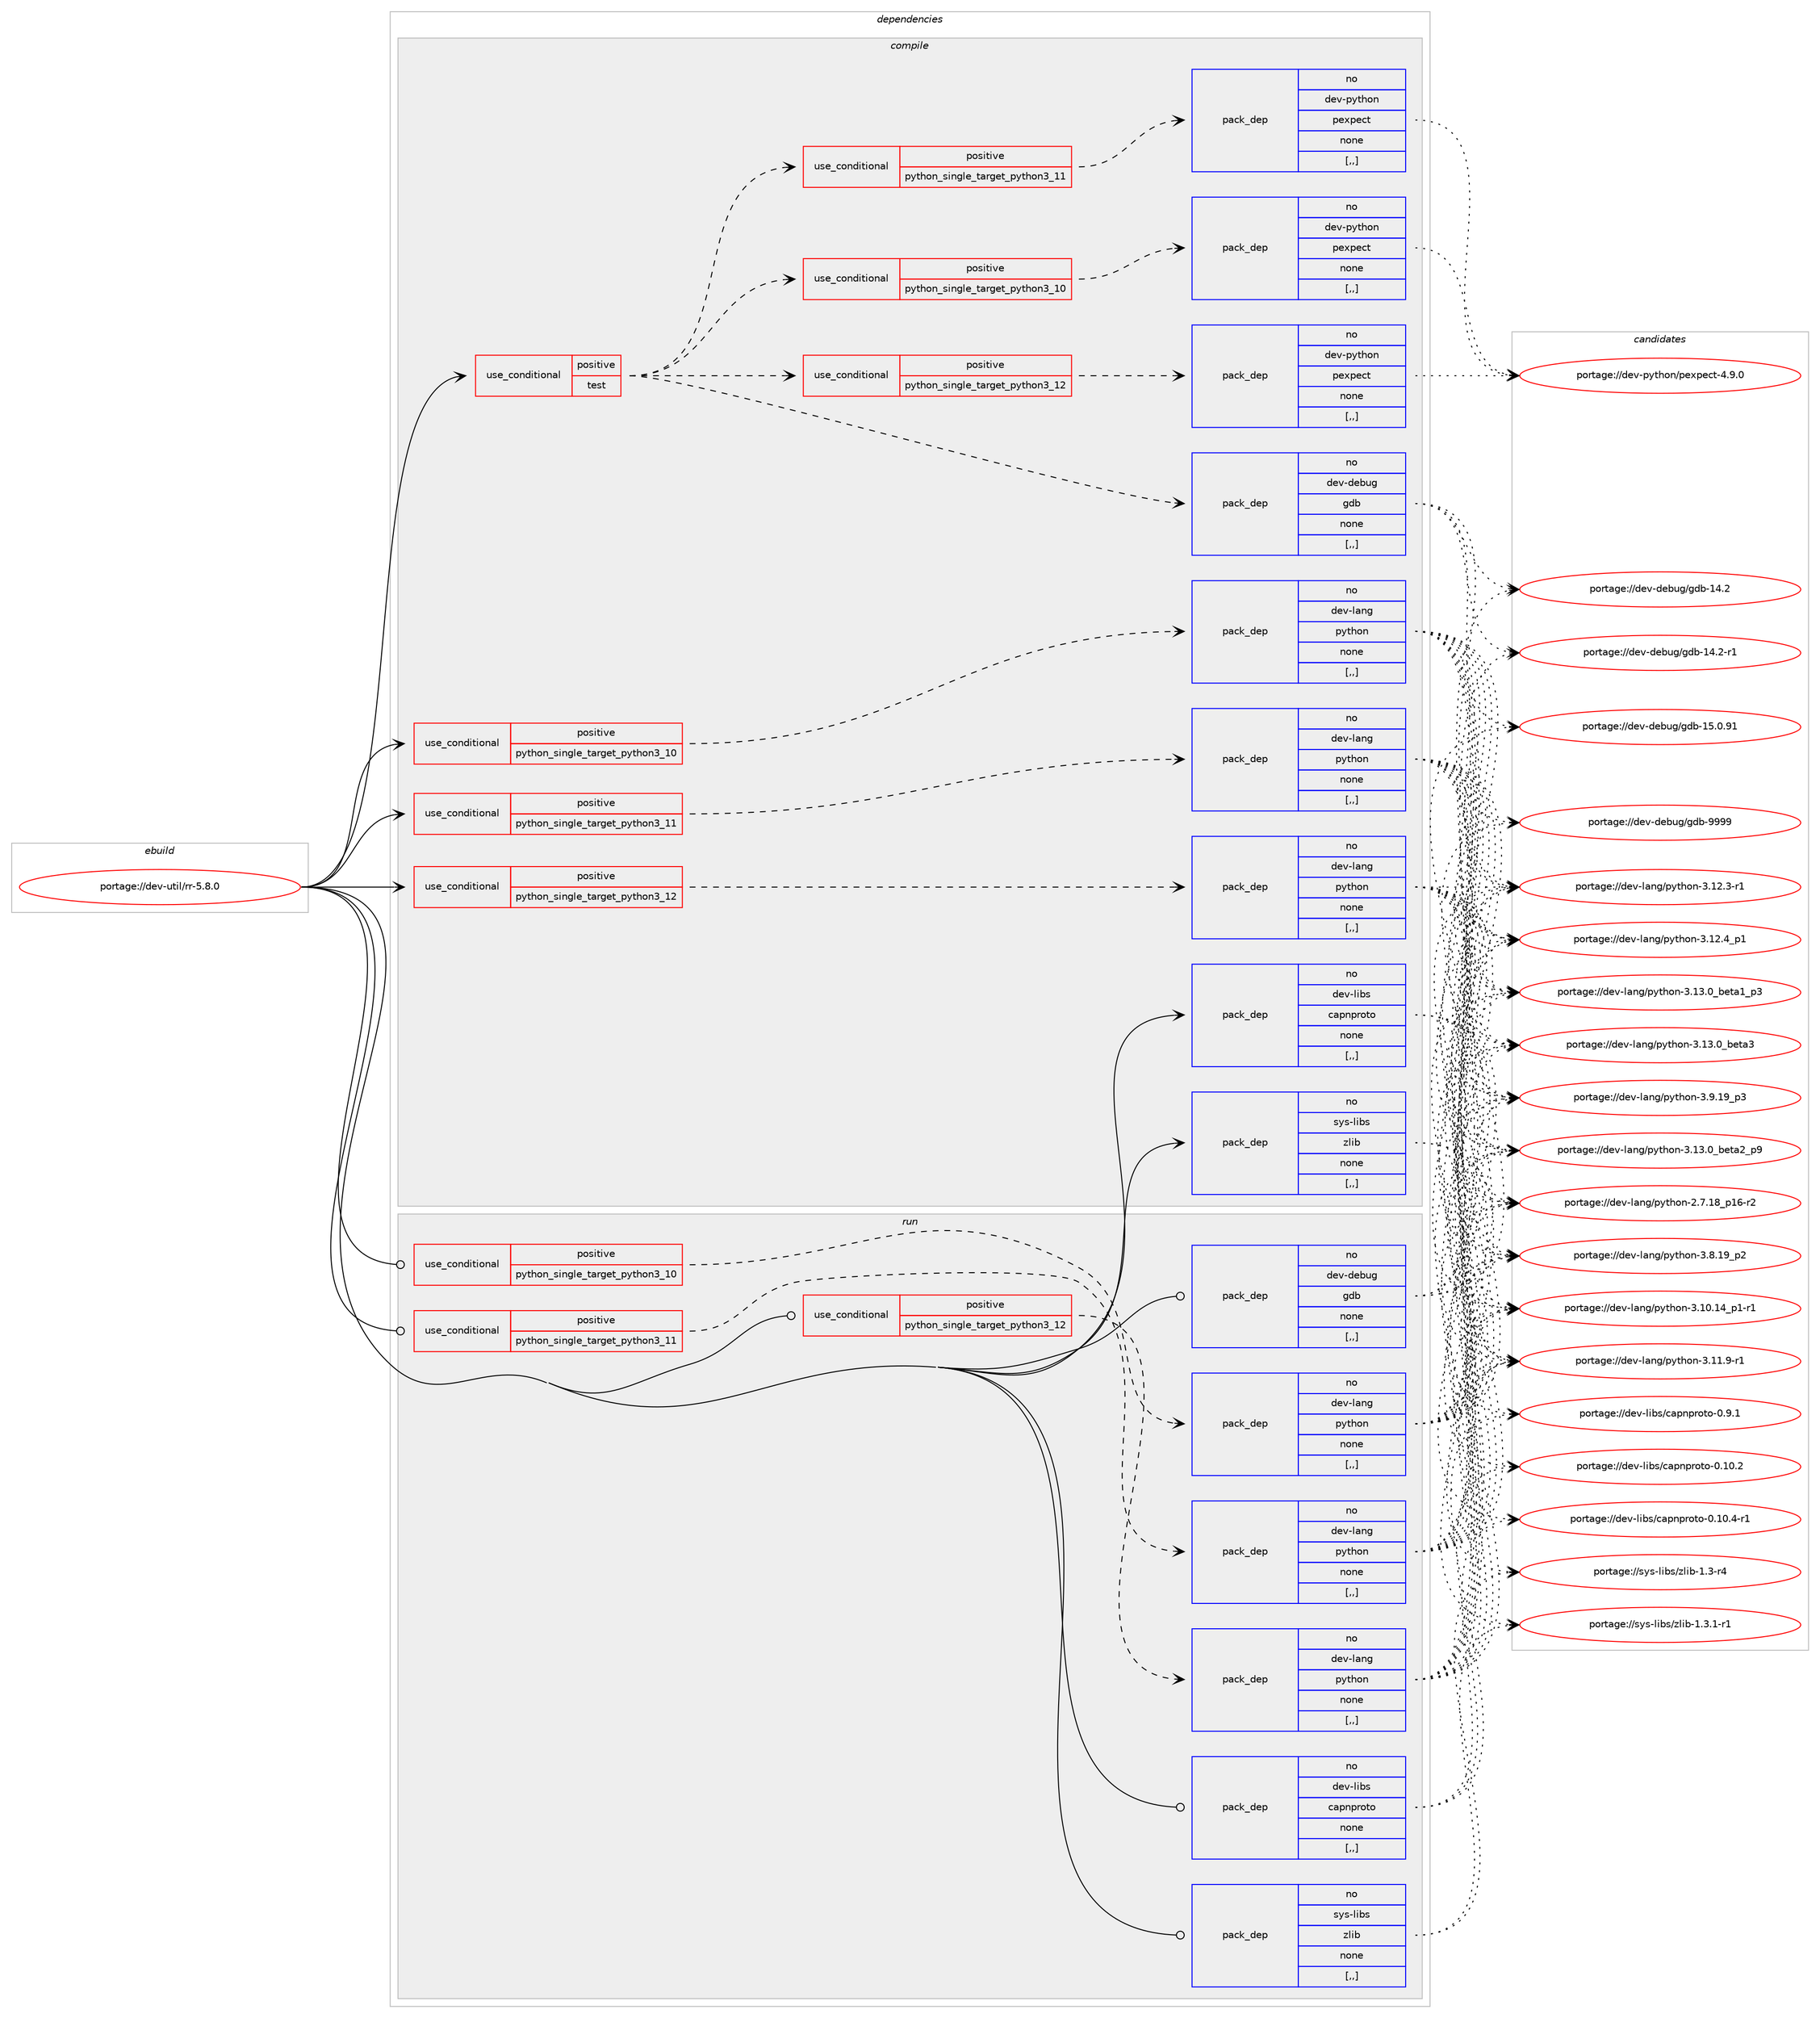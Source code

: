 digraph prolog {

# *************
# Graph options
# *************

newrank=true;
concentrate=true;
compound=true;
graph [rankdir=LR,fontname=Helvetica,fontsize=10,ranksep=1.5];#, ranksep=2.5, nodesep=0.2];
edge  [arrowhead=vee];
node  [fontname=Helvetica,fontsize=10];

# **********
# The ebuild
# **********

subgraph cluster_leftcol {
color=gray;
rank=same;
label=<<i>ebuild</i>>;
id [label="portage://dev-util/rr-5.8.0", color=red, width=4, href="../dev-util/rr-5.8.0.svg"];
}

# ****************
# The dependencies
# ****************

subgraph cluster_midcol {
color=gray;
label=<<i>dependencies</i>>;
subgraph cluster_compile {
fillcolor="#eeeeee";
style=filled;
label=<<i>compile</i>>;
subgraph cond60274 {
dependency214982 [label=<<TABLE BORDER="0" CELLBORDER="1" CELLSPACING="0" CELLPADDING="4"><TR><TD ROWSPAN="3" CELLPADDING="10">use_conditional</TD></TR><TR><TD>positive</TD></TR><TR><TD>python_single_target_python3_10</TD></TR></TABLE>>, shape=none, color=red];
subgraph pack153287 {
dependency214983 [label=<<TABLE BORDER="0" CELLBORDER="1" CELLSPACING="0" CELLPADDING="4" WIDTH="220"><TR><TD ROWSPAN="6" CELLPADDING="30">pack_dep</TD></TR><TR><TD WIDTH="110">no</TD></TR><TR><TD>dev-lang</TD></TR><TR><TD>python</TD></TR><TR><TD>none</TD></TR><TR><TD>[,,]</TD></TR></TABLE>>, shape=none, color=blue];
}
dependency214982:e -> dependency214983:w [weight=20,style="dashed",arrowhead="vee"];
}
id:e -> dependency214982:w [weight=20,style="solid",arrowhead="vee"];
subgraph cond60275 {
dependency214984 [label=<<TABLE BORDER="0" CELLBORDER="1" CELLSPACING="0" CELLPADDING="4"><TR><TD ROWSPAN="3" CELLPADDING="10">use_conditional</TD></TR><TR><TD>positive</TD></TR><TR><TD>python_single_target_python3_11</TD></TR></TABLE>>, shape=none, color=red];
subgraph pack153288 {
dependency214985 [label=<<TABLE BORDER="0" CELLBORDER="1" CELLSPACING="0" CELLPADDING="4" WIDTH="220"><TR><TD ROWSPAN="6" CELLPADDING="30">pack_dep</TD></TR><TR><TD WIDTH="110">no</TD></TR><TR><TD>dev-lang</TD></TR><TR><TD>python</TD></TR><TR><TD>none</TD></TR><TR><TD>[,,]</TD></TR></TABLE>>, shape=none, color=blue];
}
dependency214984:e -> dependency214985:w [weight=20,style="dashed",arrowhead="vee"];
}
id:e -> dependency214984:w [weight=20,style="solid",arrowhead="vee"];
subgraph cond60276 {
dependency214986 [label=<<TABLE BORDER="0" CELLBORDER="1" CELLSPACING="0" CELLPADDING="4"><TR><TD ROWSPAN="3" CELLPADDING="10">use_conditional</TD></TR><TR><TD>positive</TD></TR><TR><TD>python_single_target_python3_12</TD></TR></TABLE>>, shape=none, color=red];
subgraph pack153289 {
dependency214987 [label=<<TABLE BORDER="0" CELLBORDER="1" CELLSPACING="0" CELLPADDING="4" WIDTH="220"><TR><TD ROWSPAN="6" CELLPADDING="30">pack_dep</TD></TR><TR><TD WIDTH="110">no</TD></TR><TR><TD>dev-lang</TD></TR><TR><TD>python</TD></TR><TR><TD>none</TD></TR><TR><TD>[,,]</TD></TR></TABLE>>, shape=none, color=blue];
}
dependency214986:e -> dependency214987:w [weight=20,style="dashed",arrowhead="vee"];
}
id:e -> dependency214986:w [weight=20,style="solid",arrowhead="vee"];
subgraph cond60277 {
dependency214988 [label=<<TABLE BORDER="0" CELLBORDER="1" CELLSPACING="0" CELLPADDING="4"><TR><TD ROWSPAN="3" CELLPADDING="10">use_conditional</TD></TR><TR><TD>positive</TD></TR><TR><TD>test</TD></TR></TABLE>>, shape=none, color=red];
subgraph cond60278 {
dependency214989 [label=<<TABLE BORDER="0" CELLBORDER="1" CELLSPACING="0" CELLPADDING="4"><TR><TD ROWSPAN="3" CELLPADDING="10">use_conditional</TD></TR><TR><TD>positive</TD></TR><TR><TD>python_single_target_python3_10</TD></TR></TABLE>>, shape=none, color=red];
subgraph pack153290 {
dependency214990 [label=<<TABLE BORDER="0" CELLBORDER="1" CELLSPACING="0" CELLPADDING="4" WIDTH="220"><TR><TD ROWSPAN="6" CELLPADDING="30">pack_dep</TD></TR><TR><TD WIDTH="110">no</TD></TR><TR><TD>dev-python</TD></TR><TR><TD>pexpect</TD></TR><TR><TD>none</TD></TR><TR><TD>[,,]</TD></TR></TABLE>>, shape=none, color=blue];
}
dependency214989:e -> dependency214990:w [weight=20,style="dashed",arrowhead="vee"];
}
dependency214988:e -> dependency214989:w [weight=20,style="dashed",arrowhead="vee"];
subgraph cond60279 {
dependency214991 [label=<<TABLE BORDER="0" CELLBORDER="1" CELLSPACING="0" CELLPADDING="4"><TR><TD ROWSPAN="3" CELLPADDING="10">use_conditional</TD></TR><TR><TD>positive</TD></TR><TR><TD>python_single_target_python3_11</TD></TR></TABLE>>, shape=none, color=red];
subgraph pack153291 {
dependency214992 [label=<<TABLE BORDER="0" CELLBORDER="1" CELLSPACING="0" CELLPADDING="4" WIDTH="220"><TR><TD ROWSPAN="6" CELLPADDING="30">pack_dep</TD></TR><TR><TD WIDTH="110">no</TD></TR><TR><TD>dev-python</TD></TR><TR><TD>pexpect</TD></TR><TR><TD>none</TD></TR><TR><TD>[,,]</TD></TR></TABLE>>, shape=none, color=blue];
}
dependency214991:e -> dependency214992:w [weight=20,style="dashed",arrowhead="vee"];
}
dependency214988:e -> dependency214991:w [weight=20,style="dashed",arrowhead="vee"];
subgraph cond60280 {
dependency214993 [label=<<TABLE BORDER="0" CELLBORDER="1" CELLSPACING="0" CELLPADDING="4"><TR><TD ROWSPAN="3" CELLPADDING="10">use_conditional</TD></TR><TR><TD>positive</TD></TR><TR><TD>python_single_target_python3_12</TD></TR></TABLE>>, shape=none, color=red];
subgraph pack153292 {
dependency214994 [label=<<TABLE BORDER="0" CELLBORDER="1" CELLSPACING="0" CELLPADDING="4" WIDTH="220"><TR><TD ROWSPAN="6" CELLPADDING="30">pack_dep</TD></TR><TR><TD WIDTH="110">no</TD></TR><TR><TD>dev-python</TD></TR><TR><TD>pexpect</TD></TR><TR><TD>none</TD></TR><TR><TD>[,,]</TD></TR></TABLE>>, shape=none, color=blue];
}
dependency214993:e -> dependency214994:w [weight=20,style="dashed",arrowhead="vee"];
}
dependency214988:e -> dependency214993:w [weight=20,style="dashed",arrowhead="vee"];
subgraph pack153293 {
dependency214995 [label=<<TABLE BORDER="0" CELLBORDER="1" CELLSPACING="0" CELLPADDING="4" WIDTH="220"><TR><TD ROWSPAN="6" CELLPADDING="30">pack_dep</TD></TR><TR><TD WIDTH="110">no</TD></TR><TR><TD>dev-debug</TD></TR><TR><TD>gdb</TD></TR><TR><TD>none</TD></TR><TR><TD>[,,]</TD></TR></TABLE>>, shape=none, color=blue];
}
dependency214988:e -> dependency214995:w [weight=20,style="dashed",arrowhead="vee"];
}
id:e -> dependency214988:w [weight=20,style="solid",arrowhead="vee"];
subgraph pack153294 {
dependency214996 [label=<<TABLE BORDER="0" CELLBORDER="1" CELLSPACING="0" CELLPADDING="4" WIDTH="220"><TR><TD ROWSPAN="6" CELLPADDING="30">pack_dep</TD></TR><TR><TD WIDTH="110">no</TD></TR><TR><TD>dev-libs</TD></TR><TR><TD>capnproto</TD></TR><TR><TD>none</TD></TR><TR><TD>[,,]</TD></TR></TABLE>>, shape=none, color=blue];
}
id:e -> dependency214996:w [weight=20,style="solid",arrowhead="vee"];
subgraph pack153295 {
dependency214997 [label=<<TABLE BORDER="0" CELLBORDER="1" CELLSPACING="0" CELLPADDING="4" WIDTH="220"><TR><TD ROWSPAN="6" CELLPADDING="30">pack_dep</TD></TR><TR><TD WIDTH="110">no</TD></TR><TR><TD>sys-libs</TD></TR><TR><TD>zlib</TD></TR><TR><TD>none</TD></TR><TR><TD>[,,]</TD></TR></TABLE>>, shape=none, color=blue];
}
id:e -> dependency214997:w [weight=20,style="solid",arrowhead="vee"];
}
subgraph cluster_compileandrun {
fillcolor="#eeeeee";
style=filled;
label=<<i>compile and run</i>>;
}
subgraph cluster_run {
fillcolor="#eeeeee";
style=filled;
label=<<i>run</i>>;
subgraph cond60281 {
dependency214998 [label=<<TABLE BORDER="0" CELLBORDER="1" CELLSPACING="0" CELLPADDING="4"><TR><TD ROWSPAN="3" CELLPADDING="10">use_conditional</TD></TR><TR><TD>positive</TD></TR><TR><TD>python_single_target_python3_10</TD></TR></TABLE>>, shape=none, color=red];
subgraph pack153296 {
dependency214999 [label=<<TABLE BORDER="0" CELLBORDER="1" CELLSPACING="0" CELLPADDING="4" WIDTH="220"><TR><TD ROWSPAN="6" CELLPADDING="30">pack_dep</TD></TR><TR><TD WIDTH="110">no</TD></TR><TR><TD>dev-lang</TD></TR><TR><TD>python</TD></TR><TR><TD>none</TD></TR><TR><TD>[,,]</TD></TR></TABLE>>, shape=none, color=blue];
}
dependency214998:e -> dependency214999:w [weight=20,style="dashed",arrowhead="vee"];
}
id:e -> dependency214998:w [weight=20,style="solid",arrowhead="odot"];
subgraph cond60282 {
dependency215000 [label=<<TABLE BORDER="0" CELLBORDER="1" CELLSPACING="0" CELLPADDING="4"><TR><TD ROWSPAN="3" CELLPADDING="10">use_conditional</TD></TR><TR><TD>positive</TD></TR><TR><TD>python_single_target_python3_11</TD></TR></TABLE>>, shape=none, color=red];
subgraph pack153297 {
dependency215001 [label=<<TABLE BORDER="0" CELLBORDER="1" CELLSPACING="0" CELLPADDING="4" WIDTH="220"><TR><TD ROWSPAN="6" CELLPADDING="30">pack_dep</TD></TR><TR><TD WIDTH="110">no</TD></TR><TR><TD>dev-lang</TD></TR><TR><TD>python</TD></TR><TR><TD>none</TD></TR><TR><TD>[,,]</TD></TR></TABLE>>, shape=none, color=blue];
}
dependency215000:e -> dependency215001:w [weight=20,style="dashed",arrowhead="vee"];
}
id:e -> dependency215000:w [weight=20,style="solid",arrowhead="odot"];
subgraph cond60283 {
dependency215002 [label=<<TABLE BORDER="0" CELLBORDER="1" CELLSPACING="0" CELLPADDING="4"><TR><TD ROWSPAN="3" CELLPADDING="10">use_conditional</TD></TR><TR><TD>positive</TD></TR><TR><TD>python_single_target_python3_12</TD></TR></TABLE>>, shape=none, color=red];
subgraph pack153298 {
dependency215003 [label=<<TABLE BORDER="0" CELLBORDER="1" CELLSPACING="0" CELLPADDING="4" WIDTH="220"><TR><TD ROWSPAN="6" CELLPADDING="30">pack_dep</TD></TR><TR><TD WIDTH="110">no</TD></TR><TR><TD>dev-lang</TD></TR><TR><TD>python</TD></TR><TR><TD>none</TD></TR><TR><TD>[,,]</TD></TR></TABLE>>, shape=none, color=blue];
}
dependency215002:e -> dependency215003:w [weight=20,style="dashed",arrowhead="vee"];
}
id:e -> dependency215002:w [weight=20,style="solid",arrowhead="odot"];
subgraph pack153299 {
dependency215004 [label=<<TABLE BORDER="0" CELLBORDER="1" CELLSPACING="0" CELLPADDING="4" WIDTH="220"><TR><TD ROWSPAN="6" CELLPADDING="30">pack_dep</TD></TR><TR><TD WIDTH="110">no</TD></TR><TR><TD>dev-debug</TD></TR><TR><TD>gdb</TD></TR><TR><TD>none</TD></TR><TR><TD>[,,]</TD></TR></TABLE>>, shape=none, color=blue];
}
id:e -> dependency215004:w [weight=20,style="solid",arrowhead="odot"];
subgraph pack153300 {
dependency215005 [label=<<TABLE BORDER="0" CELLBORDER="1" CELLSPACING="0" CELLPADDING="4" WIDTH="220"><TR><TD ROWSPAN="6" CELLPADDING="30">pack_dep</TD></TR><TR><TD WIDTH="110">no</TD></TR><TR><TD>dev-libs</TD></TR><TR><TD>capnproto</TD></TR><TR><TD>none</TD></TR><TR><TD>[,,]</TD></TR></TABLE>>, shape=none, color=blue];
}
id:e -> dependency215005:w [weight=20,style="solid",arrowhead="odot"];
subgraph pack153301 {
dependency215006 [label=<<TABLE BORDER="0" CELLBORDER="1" CELLSPACING="0" CELLPADDING="4" WIDTH="220"><TR><TD ROWSPAN="6" CELLPADDING="30">pack_dep</TD></TR><TR><TD WIDTH="110">no</TD></TR><TR><TD>sys-libs</TD></TR><TR><TD>zlib</TD></TR><TR><TD>none</TD></TR><TR><TD>[,,]</TD></TR></TABLE>>, shape=none, color=blue];
}
id:e -> dependency215006:w [weight=20,style="solid",arrowhead="odot"];
}
}

# **************
# The candidates
# **************

subgraph cluster_choices {
rank=same;
color=gray;
label=<<i>candidates</i>>;

subgraph choice153287 {
color=black;
nodesep=1;
choice100101118451089711010347112121116104111110455046554649569511249544511450 [label="portage://dev-lang/python-2.7.18_p16-r2", color=red, width=4,href="../dev-lang/python-2.7.18_p16-r2.svg"];
choice100101118451089711010347112121116104111110455146494846495295112494511449 [label="portage://dev-lang/python-3.10.14_p1-r1", color=red, width=4,href="../dev-lang/python-3.10.14_p1-r1.svg"];
choice100101118451089711010347112121116104111110455146494946574511449 [label="portage://dev-lang/python-3.11.9-r1", color=red, width=4,href="../dev-lang/python-3.11.9-r1.svg"];
choice100101118451089711010347112121116104111110455146495046514511449 [label="portage://dev-lang/python-3.12.3-r1", color=red, width=4,href="../dev-lang/python-3.12.3-r1.svg"];
choice100101118451089711010347112121116104111110455146495046529511249 [label="portage://dev-lang/python-3.12.4_p1", color=red, width=4,href="../dev-lang/python-3.12.4_p1.svg"];
choice10010111845108971101034711212111610411111045514649514648959810111697499511251 [label="portage://dev-lang/python-3.13.0_beta1_p3", color=red, width=4,href="../dev-lang/python-3.13.0_beta1_p3.svg"];
choice10010111845108971101034711212111610411111045514649514648959810111697509511257 [label="portage://dev-lang/python-3.13.0_beta2_p9", color=red, width=4,href="../dev-lang/python-3.13.0_beta2_p9.svg"];
choice1001011184510897110103471121211161041111104551464951464895981011169751 [label="portage://dev-lang/python-3.13.0_beta3", color=red, width=4,href="../dev-lang/python-3.13.0_beta3.svg"];
choice100101118451089711010347112121116104111110455146564649579511250 [label="portage://dev-lang/python-3.8.19_p2", color=red, width=4,href="../dev-lang/python-3.8.19_p2.svg"];
choice100101118451089711010347112121116104111110455146574649579511251 [label="portage://dev-lang/python-3.9.19_p3", color=red, width=4,href="../dev-lang/python-3.9.19_p3.svg"];
dependency214983:e -> choice100101118451089711010347112121116104111110455046554649569511249544511450:w [style=dotted,weight="100"];
dependency214983:e -> choice100101118451089711010347112121116104111110455146494846495295112494511449:w [style=dotted,weight="100"];
dependency214983:e -> choice100101118451089711010347112121116104111110455146494946574511449:w [style=dotted,weight="100"];
dependency214983:e -> choice100101118451089711010347112121116104111110455146495046514511449:w [style=dotted,weight="100"];
dependency214983:e -> choice100101118451089711010347112121116104111110455146495046529511249:w [style=dotted,weight="100"];
dependency214983:e -> choice10010111845108971101034711212111610411111045514649514648959810111697499511251:w [style=dotted,weight="100"];
dependency214983:e -> choice10010111845108971101034711212111610411111045514649514648959810111697509511257:w [style=dotted,weight="100"];
dependency214983:e -> choice1001011184510897110103471121211161041111104551464951464895981011169751:w [style=dotted,weight="100"];
dependency214983:e -> choice100101118451089711010347112121116104111110455146564649579511250:w [style=dotted,weight="100"];
dependency214983:e -> choice100101118451089711010347112121116104111110455146574649579511251:w [style=dotted,weight="100"];
}
subgraph choice153288 {
color=black;
nodesep=1;
choice100101118451089711010347112121116104111110455046554649569511249544511450 [label="portage://dev-lang/python-2.7.18_p16-r2", color=red, width=4,href="../dev-lang/python-2.7.18_p16-r2.svg"];
choice100101118451089711010347112121116104111110455146494846495295112494511449 [label="portage://dev-lang/python-3.10.14_p1-r1", color=red, width=4,href="../dev-lang/python-3.10.14_p1-r1.svg"];
choice100101118451089711010347112121116104111110455146494946574511449 [label="portage://dev-lang/python-3.11.9-r1", color=red, width=4,href="../dev-lang/python-3.11.9-r1.svg"];
choice100101118451089711010347112121116104111110455146495046514511449 [label="portage://dev-lang/python-3.12.3-r1", color=red, width=4,href="../dev-lang/python-3.12.3-r1.svg"];
choice100101118451089711010347112121116104111110455146495046529511249 [label="portage://dev-lang/python-3.12.4_p1", color=red, width=4,href="../dev-lang/python-3.12.4_p1.svg"];
choice10010111845108971101034711212111610411111045514649514648959810111697499511251 [label="portage://dev-lang/python-3.13.0_beta1_p3", color=red, width=4,href="../dev-lang/python-3.13.0_beta1_p3.svg"];
choice10010111845108971101034711212111610411111045514649514648959810111697509511257 [label="portage://dev-lang/python-3.13.0_beta2_p9", color=red, width=4,href="../dev-lang/python-3.13.0_beta2_p9.svg"];
choice1001011184510897110103471121211161041111104551464951464895981011169751 [label="portage://dev-lang/python-3.13.0_beta3", color=red, width=4,href="../dev-lang/python-3.13.0_beta3.svg"];
choice100101118451089711010347112121116104111110455146564649579511250 [label="portage://dev-lang/python-3.8.19_p2", color=red, width=4,href="../dev-lang/python-3.8.19_p2.svg"];
choice100101118451089711010347112121116104111110455146574649579511251 [label="portage://dev-lang/python-3.9.19_p3", color=red, width=4,href="../dev-lang/python-3.9.19_p3.svg"];
dependency214985:e -> choice100101118451089711010347112121116104111110455046554649569511249544511450:w [style=dotted,weight="100"];
dependency214985:e -> choice100101118451089711010347112121116104111110455146494846495295112494511449:w [style=dotted,weight="100"];
dependency214985:e -> choice100101118451089711010347112121116104111110455146494946574511449:w [style=dotted,weight="100"];
dependency214985:e -> choice100101118451089711010347112121116104111110455146495046514511449:w [style=dotted,weight="100"];
dependency214985:e -> choice100101118451089711010347112121116104111110455146495046529511249:w [style=dotted,weight="100"];
dependency214985:e -> choice10010111845108971101034711212111610411111045514649514648959810111697499511251:w [style=dotted,weight="100"];
dependency214985:e -> choice10010111845108971101034711212111610411111045514649514648959810111697509511257:w [style=dotted,weight="100"];
dependency214985:e -> choice1001011184510897110103471121211161041111104551464951464895981011169751:w [style=dotted,weight="100"];
dependency214985:e -> choice100101118451089711010347112121116104111110455146564649579511250:w [style=dotted,weight="100"];
dependency214985:e -> choice100101118451089711010347112121116104111110455146574649579511251:w [style=dotted,weight="100"];
}
subgraph choice153289 {
color=black;
nodesep=1;
choice100101118451089711010347112121116104111110455046554649569511249544511450 [label="portage://dev-lang/python-2.7.18_p16-r2", color=red, width=4,href="../dev-lang/python-2.7.18_p16-r2.svg"];
choice100101118451089711010347112121116104111110455146494846495295112494511449 [label="portage://dev-lang/python-3.10.14_p1-r1", color=red, width=4,href="../dev-lang/python-3.10.14_p1-r1.svg"];
choice100101118451089711010347112121116104111110455146494946574511449 [label="portage://dev-lang/python-3.11.9-r1", color=red, width=4,href="../dev-lang/python-3.11.9-r1.svg"];
choice100101118451089711010347112121116104111110455146495046514511449 [label="portage://dev-lang/python-3.12.3-r1", color=red, width=4,href="../dev-lang/python-3.12.3-r1.svg"];
choice100101118451089711010347112121116104111110455146495046529511249 [label="portage://dev-lang/python-3.12.4_p1", color=red, width=4,href="../dev-lang/python-3.12.4_p1.svg"];
choice10010111845108971101034711212111610411111045514649514648959810111697499511251 [label="portage://dev-lang/python-3.13.0_beta1_p3", color=red, width=4,href="../dev-lang/python-3.13.0_beta1_p3.svg"];
choice10010111845108971101034711212111610411111045514649514648959810111697509511257 [label="portage://dev-lang/python-3.13.0_beta2_p9", color=red, width=4,href="../dev-lang/python-3.13.0_beta2_p9.svg"];
choice1001011184510897110103471121211161041111104551464951464895981011169751 [label="portage://dev-lang/python-3.13.0_beta3", color=red, width=4,href="../dev-lang/python-3.13.0_beta3.svg"];
choice100101118451089711010347112121116104111110455146564649579511250 [label="portage://dev-lang/python-3.8.19_p2", color=red, width=4,href="../dev-lang/python-3.8.19_p2.svg"];
choice100101118451089711010347112121116104111110455146574649579511251 [label="portage://dev-lang/python-3.9.19_p3", color=red, width=4,href="../dev-lang/python-3.9.19_p3.svg"];
dependency214987:e -> choice100101118451089711010347112121116104111110455046554649569511249544511450:w [style=dotted,weight="100"];
dependency214987:e -> choice100101118451089711010347112121116104111110455146494846495295112494511449:w [style=dotted,weight="100"];
dependency214987:e -> choice100101118451089711010347112121116104111110455146494946574511449:w [style=dotted,weight="100"];
dependency214987:e -> choice100101118451089711010347112121116104111110455146495046514511449:w [style=dotted,weight="100"];
dependency214987:e -> choice100101118451089711010347112121116104111110455146495046529511249:w [style=dotted,weight="100"];
dependency214987:e -> choice10010111845108971101034711212111610411111045514649514648959810111697499511251:w [style=dotted,weight="100"];
dependency214987:e -> choice10010111845108971101034711212111610411111045514649514648959810111697509511257:w [style=dotted,weight="100"];
dependency214987:e -> choice1001011184510897110103471121211161041111104551464951464895981011169751:w [style=dotted,weight="100"];
dependency214987:e -> choice100101118451089711010347112121116104111110455146564649579511250:w [style=dotted,weight="100"];
dependency214987:e -> choice100101118451089711010347112121116104111110455146574649579511251:w [style=dotted,weight="100"];
}
subgraph choice153290 {
color=black;
nodesep=1;
choice100101118451121211161041111104711210112011210199116455246574648 [label="portage://dev-python/pexpect-4.9.0", color=red, width=4,href="../dev-python/pexpect-4.9.0.svg"];
dependency214990:e -> choice100101118451121211161041111104711210112011210199116455246574648:w [style=dotted,weight="100"];
}
subgraph choice153291 {
color=black;
nodesep=1;
choice100101118451121211161041111104711210112011210199116455246574648 [label="portage://dev-python/pexpect-4.9.0", color=red, width=4,href="../dev-python/pexpect-4.9.0.svg"];
dependency214992:e -> choice100101118451121211161041111104711210112011210199116455246574648:w [style=dotted,weight="100"];
}
subgraph choice153292 {
color=black;
nodesep=1;
choice100101118451121211161041111104711210112011210199116455246574648 [label="portage://dev-python/pexpect-4.9.0", color=red, width=4,href="../dev-python/pexpect-4.9.0.svg"];
dependency214994:e -> choice100101118451121211161041111104711210112011210199116455246574648:w [style=dotted,weight="100"];
}
subgraph choice153293 {
color=black;
nodesep=1;
choice100101118451001019811710347103100984549524650 [label="portage://dev-debug/gdb-14.2", color=red, width=4,href="../dev-debug/gdb-14.2.svg"];
choice1001011184510010198117103471031009845495246504511449 [label="portage://dev-debug/gdb-14.2-r1", color=red, width=4,href="../dev-debug/gdb-14.2-r1.svg"];
choice100101118451001019811710347103100984549534648465749 [label="portage://dev-debug/gdb-15.0.91", color=red, width=4,href="../dev-debug/gdb-15.0.91.svg"];
choice100101118451001019811710347103100984557575757 [label="portage://dev-debug/gdb-9999", color=red, width=4,href="../dev-debug/gdb-9999.svg"];
dependency214995:e -> choice100101118451001019811710347103100984549524650:w [style=dotted,weight="100"];
dependency214995:e -> choice1001011184510010198117103471031009845495246504511449:w [style=dotted,weight="100"];
dependency214995:e -> choice100101118451001019811710347103100984549534648465749:w [style=dotted,weight="100"];
dependency214995:e -> choice100101118451001019811710347103100984557575757:w [style=dotted,weight="100"];
}
subgraph choice153294 {
color=black;
nodesep=1;
choice100101118451081059811547999711211011211411111611145484649484650 [label="portage://dev-libs/capnproto-0.10.2", color=red, width=4,href="../dev-libs/capnproto-0.10.2.svg"];
choice1001011184510810598115479997112110112114111116111454846494846524511449 [label="portage://dev-libs/capnproto-0.10.4-r1", color=red, width=4,href="../dev-libs/capnproto-0.10.4-r1.svg"];
choice1001011184510810598115479997112110112114111116111454846574649 [label="portage://dev-libs/capnproto-0.9.1", color=red, width=4,href="../dev-libs/capnproto-0.9.1.svg"];
dependency214996:e -> choice100101118451081059811547999711211011211411111611145484649484650:w [style=dotted,weight="100"];
dependency214996:e -> choice1001011184510810598115479997112110112114111116111454846494846524511449:w [style=dotted,weight="100"];
dependency214996:e -> choice1001011184510810598115479997112110112114111116111454846574649:w [style=dotted,weight="100"];
}
subgraph choice153295 {
color=black;
nodesep=1;
choice11512111545108105981154712210810598454946514511452 [label="portage://sys-libs/zlib-1.3-r4", color=red, width=4,href="../sys-libs/zlib-1.3-r4.svg"];
choice115121115451081059811547122108105984549465146494511449 [label="portage://sys-libs/zlib-1.3.1-r1", color=red, width=4,href="../sys-libs/zlib-1.3.1-r1.svg"];
dependency214997:e -> choice11512111545108105981154712210810598454946514511452:w [style=dotted,weight="100"];
dependency214997:e -> choice115121115451081059811547122108105984549465146494511449:w [style=dotted,weight="100"];
}
subgraph choice153296 {
color=black;
nodesep=1;
choice100101118451089711010347112121116104111110455046554649569511249544511450 [label="portage://dev-lang/python-2.7.18_p16-r2", color=red, width=4,href="../dev-lang/python-2.7.18_p16-r2.svg"];
choice100101118451089711010347112121116104111110455146494846495295112494511449 [label="portage://dev-lang/python-3.10.14_p1-r1", color=red, width=4,href="../dev-lang/python-3.10.14_p1-r1.svg"];
choice100101118451089711010347112121116104111110455146494946574511449 [label="portage://dev-lang/python-3.11.9-r1", color=red, width=4,href="../dev-lang/python-3.11.9-r1.svg"];
choice100101118451089711010347112121116104111110455146495046514511449 [label="portage://dev-lang/python-3.12.3-r1", color=red, width=4,href="../dev-lang/python-3.12.3-r1.svg"];
choice100101118451089711010347112121116104111110455146495046529511249 [label="portage://dev-lang/python-3.12.4_p1", color=red, width=4,href="../dev-lang/python-3.12.4_p1.svg"];
choice10010111845108971101034711212111610411111045514649514648959810111697499511251 [label="portage://dev-lang/python-3.13.0_beta1_p3", color=red, width=4,href="../dev-lang/python-3.13.0_beta1_p3.svg"];
choice10010111845108971101034711212111610411111045514649514648959810111697509511257 [label="portage://dev-lang/python-3.13.0_beta2_p9", color=red, width=4,href="../dev-lang/python-3.13.0_beta2_p9.svg"];
choice1001011184510897110103471121211161041111104551464951464895981011169751 [label="portage://dev-lang/python-3.13.0_beta3", color=red, width=4,href="../dev-lang/python-3.13.0_beta3.svg"];
choice100101118451089711010347112121116104111110455146564649579511250 [label="portage://dev-lang/python-3.8.19_p2", color=red, width=4,href="../dev-lang/python-3.8.19_p2.svg"];
choice100101118451089711010347112121116104111110455146574649579511251 [label="portage://dev-lang/python-3.9.19_p3", color=red, width=4,href="../dev-lang/python-3.9.19_p3.svg"];
dependency214999:e -> choice100101118451089711010347112121116104111110455046554649569511249544511450:w [style=dotted,weight="100"];
dependency214999:e -> choice100101118451089711010347112121116104111110455146494846495295112494511449:w [style=dotted,weight="100"];
dependency214999:e -> choice100101118451089711010347112121116104111110455146494946574511449:w [style=dotted,weight="100"];
dependency214999:e -> choice100101118451089711010347112121116104111110455146495046514511449:w [style=dotted,weight="100"];
dependency214999:e -> choice100101118451089711010347112121116104111110455146495046529511249:w [style=dotted,weight="100"];
dependency214999:e -> choice10010111845108971101034711212111610411111045514649514648959810111697499511251:w [style=dotted,weight="100"];
dependency214999:e -> choice10010111845108971101034711212111610411111045514649514648959810111697509511257:w [style=dotted,weight="100"];
dependency214999:e -> choice1001011184510897110103471121211161041111104551464951464895981011169751:w [style=dotted,weight="100"];
dependency214999:e -> choice100101118451089711010347112121116104111110455146564649579511250:w [style=dotted,weight="100"];
dependency214999:e -> choice100101118451089711010347112121116104111110455146574649579511251:w [style=dotted,weight="100"];
}
subgraph choice153297 {
color=black;
nodesep=1;
choice100101118451089711010347112121116104111110455046554649569511249544511450 [label="portage://dev-lang/python-2.7.18_p16-r2", color=red, width=4,href="../dev-lang/python-2.7.18_p16-r2.svg"];
choice100101118451089711010347112121116104111110455146494846495295112494511449 [label="portage://dev-lang/python-3.10.14_p1-r1", color=red, width=4,href="../dev-lang/python-3.10.14_p1-r1.svg"];
choice100101118451089711010347112121116104111110455146494946574511449 [label="portage://dev-lang/python-3.11.9-r1", color=red, width=4,href="../dev-lang/python-3.11.9-r1.svg"];
choice100101118451089711010347112121116104111110455146495046514511449 [label="portage://dev-lang/python-3.12.3-r1", color=red, width=4,href="../dev-lang/python-3.12.3-r1.svg"];
choice100101118451089711010347112121116104111110455146495046529511249 [label="portage://dev-lang/python-3.12.4_p1", color=red, width=4,href="../dev-lang/python-3.12.4_p1.svg"];
choice10010111845108971101034711212111610411111045514649514648959810111697499511251 [label="portage://dev-lang/python-3.13.0_beta1_p3", color=red, width=4,href="../dev-lang/python-3.13.0_beta1_p3.svg"];
choice10010111845108971101034711212111610411111045514649514648959810111697509511257 [label="portage://dev-lang/python-3.13.0_beta2_p9", color=red, width=4,href="../dev-lang/python-3.13.0_beta2_p9.svg"];
choice1001011184510897110103471121211161041111104551464951464895981011169751 [label="portage://dev-lang/python-3.13.0_beta3", color=red, width=4,href="../dev-lang/python-3.13.0_beta3.svg"];
choice100101118451089711010347112121116104111110455146564649579511250 [label="portage://dev-lang/python-3.8.19_p2", color=red, width=4,href="../dev-lang/python-3.8.19_p2.svg"];
choice100101118451089711010347112121116104111110455146574649579511251 [label="portage://dev-lang/python-3.9.19_p3", color=red, width=4,href="../dev-lang/python-3.9.19_p3.svg"];
dependency215001:e -> choice100101118451089711010347112121116104111110455046554649569511249544511450:w [style=dotted,weight="100"];
dependency215001:e -> choice100101118451089711010347112121116104111110455146494846495295112494511449:w [style=dotted,weight="100"];
dependency215001:e -> choice100101118451089711010347112121116104111110455146494946574511449:w [style=dotted,weight="100"];
dependency215001:e -> choice100101118451089711010347112121116104111110455146495046514511449:w [style=dotted,weight="100"];
dependency215001:e -> choice100101118451089711010347112121116104111110455146495046529511249:w [style=dotted,weight="100"];
dependency215001:e -> choice10010111845108971101034711212111610411111045514649514648959810111697499511251:w [style=dotted,weight="100"];
dependency215001:e -> choice10010111845108971101034711212111610411111045514649514648959810111697509511257:w [style=dotted,weight="100"];
dependency215001:e -> choice1001011184510897110103471121211161041111104551464951464895981011169751:w [style=dotted,weight="100"];
dependency215001:e -> choice100101118451089711010347112121116104111110455146564649579511250:w [style=dotted,weight="100"];
dependency215001:e -> choice100101118451089711010347112121116104111110455146574649579511251:w [style=dotted,weight="100"];
}
subgraph choice153298 {
color=black;
nodesep=1;
choice100101118451089711010347112121116104111110455046554649569511249544511450 [label="portage://dev-lang/python-2.7.18_p16-r2", color=red, width=4,href="../dev-lang/python-2.7.18_p16-r2.svg"];
choice100101118451089711010347112121116104111110455146494846495295112494511449 [label="portage://dev-lang/python-3.10.14_p1-r1", color=red, width=4,href="../dev-lang/python-3.10.14_p1-r1.svg"];
choice100101118451089711010347112121116104111110455146494946574511449 [label="portage://dev-lang/python-3.11.9-r1", color=red, width=4,href="../dev-lang/python-3.11.9-r1.svg"];
choice100101118451089711010347112121116104111110455146495046514511449 [label="portage://dev-lang/python-3.12.3-r1", color=red, width=4,href="../dev-lang/python-3.12.3-r1.svg"];
choice100101118451089711010347112121116104111110455146495046529511249 [label="portage://dev-lang/python-3.12.4_p1", color=red, width=4,href="../dev-lang/python-3.12.4_p1.svg"];
choice10010111845108971101034711212111610411111045514649514648959810111697499511251 [label="portage://dev-lang/python-3.13.0_beta1_p3", color=red, width=4,href="../dev-lang/python-3.13.0_beta1_p3.svg"];
choice10010111845108971101034711212111610411111045514649514648959810111697509511257 [label="portage://dev-lang/python-3.13.0_beta2_p9", color=red, width=4,href="../dev-lang/python-3.13.0_beta2_p9.svg"];
choice1001011184510897110103471121211161041111104551464951464895981011169751 [label="portage://dev-lang/python-3.13.0_beta3", color=red, width=4,href="../dev-lang/python-3.13.0_beta3.svg"];
choice100101118451089711010347112121116104111110455146564649579511250 [label="portage://dev-lang/python-3.8.19_p2", color=red, width=4,href="../dev-lang/python-3.8.19_p2.svg"];
choice100101118451089711010347112121116104111110455146574649579511251 [label="portage://dev-lang/python-3.9.19_p3", color=red, width=4,href="../dev-lang/python-3.9.19_p3.svg"];
dependency215003:e -> choice100101118451089711010347112121116104111110455046554649569511249544511450:w [style=dotted,weight="100"];
dependency215003:e -> choice100101118451089711010347112121116104111110455146494846495295112494511449:w [style=dotted,weight="100"];
dependency215003:e -> choice100101118451089711010347112121116104111110455146494946574511449:w [style=dotted,weight="100"];
dependency215003:e -> choice100101118451089711010347112121116104111110455146495046514511449:w [style=dotted,weight="100"];
dependency215003:e -> choice100101118451089711010347112121116104111110455146495046529511249:w [style=dotted,weight="100"];
dependency215003:e -> choice10010111845108971101034711212111610411111045514649514648959810111697499511251:w [style=dotted,weight="100"];
dependency215003:e -> choice10010111845108971101034711212111610411111045514649514648959810111697509511257:w [style=dotted,weight="100"];
dependency215003:e -> choice1001011184510897110103471121211161041111104551464951464895981011169751:w [style=dotted,weight="100"];
dependency215003:e -> choice100101118451089711010347112121116104111110455146564649579511250:w [style=dotted,weight="100"];
dependency215003:e -> choice100101118451089711010347112121116104111110455146574649579511251:w [style=dotted,weight="100"];
}
subgraph choice153299 {
color=black;
nodesep=1;
choice100101118451001019811710347103100984549524650 [label="portage://dev-debug/gdb-14.2", color=red, width=4,href="../dev-debug/gdb-14.2.svg"];
choice1001011184510010198117103471031009845495246504511449 [label="portage://dev-debug/gdb-14.2-r1", color=red, width=4,href="../dev-debug/gdb-14.2-r1.svg"];
choice100101118451001019811710347103100984549534648465749 [label="portage://dev-debug/gdb-15.0.91", color=red, width=4,href="../dev-debug/gdb-15.0.91.svg"];
choice100101118451001019811710347103100984557575757 [label="portage://dev-debug/gdb-9999", color=red, width=4,href="../dev-debug/gdb-9999.svg"];
dependency215004:e -> choice100101118451001019811710347103100984549524650:w [style=dotted,weight="100"];
dependency215004:e -> choice1001011184510010198117103471031009845495246504511449:w [style=dotted,weight="100"];
dependency215004:e -> choice100101118451001019811710347103100984549534648465749:w [style=dotted,weight="100"];
dependency215004:e -> choice100101118451001019811710347103100984557575757:w [style=dotted,weight="100"];
}
subgraph choice153300 {
color=black;
nodesep=1;
choice100101118451081059811547999711211011211411111611145484649484650 [label="portage://dev-libs/capnproto-0.10.2", color=red, width=4,href="../dev-libs/capnproto-0.10.2.svg"];
choice1001011184510810598115479997112110112114111116111454846494846524511449 [label="portage://dev-libs/capnproto-0.10.4-r1", color=red, width=4,href="../dev-libs/capnproto-0.10.4-r1.svg"];
choice1001011184510810598115479997112110112114111116111454846574649 [label="portage://dev-libs/capnproto-0.9.1", color=red, width=4,href="../dev-libs/capnproto-0.9.1.svg"];
dependency215005:e -> choice100101118451081059811547999711211011211411111611145484649484650:w [style=dotted,weight="100"];
dependency215005:e -> choice1001011184510810598115479997112110112114111116111454846494846524511449:w [style=dotted,weight="100"];
dependency215005:e -> choice1001011184510810598115479997112110112114111116111454846574649:w [style=dotted,weight="100"];
}
subgraph choice153301 {
color=black;
nodesep=1;
choice11512111545108105981154712210810598454946514511452 [label="portage://sys-libs/zlib-1.3-r4", color=red, width=4,href="../sys-libs/zlib-1.3-r4.svg"];
choice115121115451081059811547122108105984549465146494511449 [label="portage://sys-libs/zlib-1.3.1-r1", color=red, width=4,href="../sys-libs/zlib-1.3.1-r1.svg"];
dependency215006:e -> choice11512111545108105981154712210810598454946514511452:w [style=dotted,weight="100"];
dependency215006:e -> choice115121115451081059811547122108105984549465146494511449:w [style=dotted,weight="100"];
}
}

}
